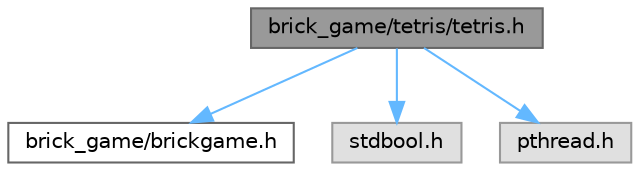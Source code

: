 digraph "brick_game/tetris/tetris.h"
{
 // LATEX_PDF_SIZE
  bgcolor="transparent";
  edge [fontname=Helvetica,fontsize=10,labelfontname=Helvetica,labelfontsize=10];
  node [fontname=Helvetica,fontsize=10,shape=box,height=0.2,width=0.4];
  Node1 [id="Node000001",label="brick_game/tetris/tetris.h",height=0.2,width=0.4,color="gray40", fillcolor="grey60", style="filled", fontcolor="black",tooltip="Диаграмма переходов состояния FSM:"];
  Node1 -> Node2 [id="edge1_Node000001_Node000002",color="steelblue1",style="solid",tooltip=" "];
  Node2 [id="Node000002",label="brick_game/brickgame.h",height=0.2,width=0.4,color="grey40", fillcolor="white", style="filled",URL="$brickgame_8h.html",tooltip="Каждая библиотека с игрой должна иметь функции: userInput принимающую на вход пользовательское действ..."];
  Node1 -> Node3 [id="edge2_Node000001_Node000003",color="steelblue1",style="solid",tooltip=" "];
  Node3 [id="Node000003",label="stdbool.h",height=0.2,width=0.4,color="grey60", fillcolor="#E0E0E0", style="filled",tooltip=" "];
  Node1 -> Node4 [id="edge3_Node000001_Node000004",color="steelblue1",style="solid",tooltip=" "];
  Node4 [id="Node000004",label="pthread.h",height=0.2,width=0.4,color="grey60", fillcolor="#E0E0E0", style="filled",tooltip=" "];
}
